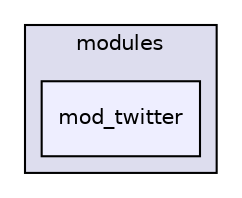 digraph "leaf/modules/mod_twitter" {
  compound=true
  node [ fontsize="10", fontname="Helvetica"];
  edge [ labelfontsize="10", labelfontname="Helvetica"];
  subgraph clusterdir_071e6ab1f7f132df524d1bfe2744eaf2 {
    graph [ bgcolor="#ddddee", pencolor="black", label="modules" fontname="Helvetica", fontsize="10", URL="dir_071e6ab1f7f132df524d1bfe2744eaf2.html"]
  dir_62b6f5138a1975b3497fa6a41a6f3deb [shape=box, label="mod_twitter", style="filled", fillcolor="#eeeeff", pencolor="black", URL="dir_62b6f5138a1975b3497fa6a41a6f3deb.html"];
  }
}
